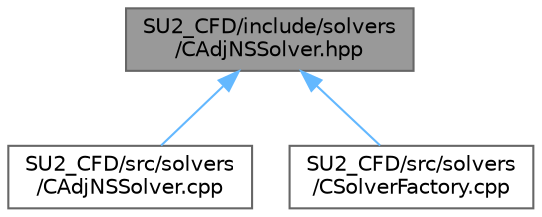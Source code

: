 digraph "SU2_CFD/include/solvers/CAdjNSSolver.hpp"
{
 // LATEX_PDF_SIZE
  bgcolor="transparent";
  edge [fontname=Helvetica,fontsize=10,labelfontname=Helvetica,labelfontsize=10];
  node [fontname=Helvetica,fontsize=10,shape=box,height=0.2,width=0.4];
  Node1 [id="Node000001",label="SU2_CFD/include/solvers\l/CAdjNSSolver.hpp",height=0.2,width=0.4,color="gray40", fillcolor="grey60", style="filled", fontcolor="black",tooltip="Headers of the CAdjNSSolver class."];
  Node1 -> Node2 [id="edge1_Node000001_Node000002",dir="back",color="steelblue1",style="solid",tooltip=" "];
  Node2 [id="Node000002",label="SU2_CFD/src/solvers\l/CAdjNSSolver.cpp",height=0.2,width=0.4,color="grey40", fillcolor="white", style="filled",URL="$CAdjNSSolver_8cpp.html",tooltip="Main subroutines for solving Navier-Stokes adjoint problems."];
  Node1 -> Node3 [id="edge2_Node000001_Node000003",dir="back",color="steelblue1",style="solid",tooltip=" "];
  Node3 [id="Node000003",label="SU2_CFD/src/solvers\l/CSolverFactory.cpp",height=0.2,width=0.4,color="grey40", fillcolor="white", style="filled",URL="$CSolverFactory_8cpp.html",tooltip="Main subroutines for CSolverFactoryclass."];
}
